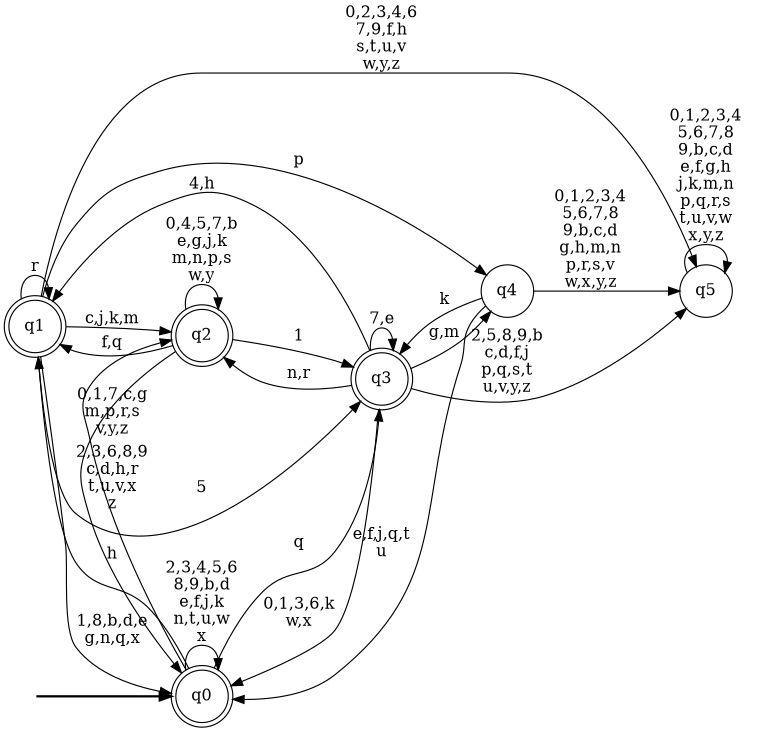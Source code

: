 digraph BlueStar {
__start0 [style = invis, shape = none, label = "", width = 0, height = 0];

rankdir=LR;
size="8,5";

s0 [style="rounded,filled", color="black", fillcolor="white" shape="doublecircle", label="q0"];
s1 [style="rounded,filled", color="black", fillcolor="white" shape="doublecircle", label="q1"];
s2 [style="rounded,filled", color="black", fillcolor="white" shape="doublecircle", label="q2"];
s3 [style="rounded,filled", color="black", fillcolor="white" shape="doublecircle", label="q3"];
s4 [style="filled", color="black", fillcolor="white" shape="circle", label="q4"];
s5 [style="filled", color="black", fillcolor="white" shape="circle", label="q5"];
subgraph cluster_main { 
	graph [pad=".75", ranksep="0.15", nodesep="0.15"];
	 style=invis; 
	__start0 -> s0 [penwidth=2];
}
s0 -> s0 [label="2,3,4,5,6\n8,9,b,d\ne,f,j,k\nn,t,u,w\nx"];
s0 -> s1 [label="h"];
s0 -> s2 [label="0,1,7,c,g\nm,p,r,s\nv,y,z"];
s0 -> s3 [label="q"];
s1 -> s0 [label="1,8,b,d,e\ng,n,q,x"];
s1 -> s1 [label="r"];
s1 -> s2 [label="c,j,k,m"];
s1 -> s3 [label="5"];
s1 -> s4 [label="p"];
s1 -> s5 [label="0,2,3,4,6\n7,9,f,h\ns,t,u,v\nw,y,z"];
s2 -> s0 [label="2,3,6,8,9\nc,d,h,r\nt,u,v,x\nz"];
s2 -> s1 [label="f,q"];
s2 -> s2 [label="0,4,5,7,b\ne,g,j,k\nm,n,p,s\nw,y"];
s2 -> s3 [label="1"];
s3 -> s0 [label="0,1,3,6,k\nw,x"];
s3 -> s1 [label="4,h"];
s3 -> s2 [label="n,r"];
s3 -> s3 [label="7,e"];
s3 -> s4 [label="g,m"];
s3 -> s5 [label="2,5,8,9,b\nc,d,f,j\np,q,s,t\nu,v,y,z"];
s4 -> s0 [label="e,f,j,q,t\nu"];
s4 -> s3 [label="k"];
s4 -> s5 [label="0,1,2,3,4\n5,6,7,8\n9,b,c,d\ng,h,m,n\np,r,s,v\nw,x,y,z"];
s5 -> s5 [label="0,1,2,3,4\n5,6,7,8\n9,b,c,d\ne,f,g,h\nj,k,m,n\np,q,r,s\nt,u,v,w\nx,y,z"];

}